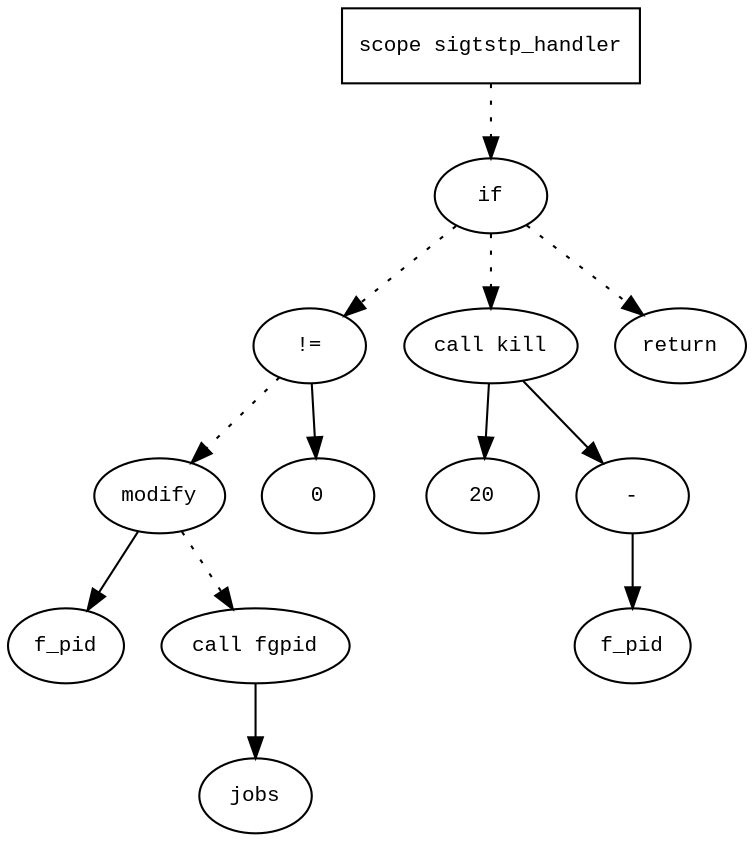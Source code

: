 digraph AST {
  graph [fontname="Times New Roman",fontsize=10];
  node  [fontname="Courier New",fontsize=10];
  edge  [fontname="Times New Roman",fontsize=10];

  node1 [label="scope sigtstp_handler",shape=box];
  node2 [label="if",shape=ellipse];
  node1 -> node2 [style=dotted];
  node3 [label="!=",shape=ellipse];
  node4 [label="modify",shape=ellipse];
  node5 [label="f_pid",shape=ellipse];
  node4 -> node5;
  node6 [label="call fgpid",shape=ellipse];
  node7 [label="jobs",shape=ellipse];
  node6 -> node7;
  node4 -> node6 [style=dotted];
  node3 -> node4 [style=dotted];
  node8 [label="0",shape=ellipse];
  node3 -> node8;
  node2 -> node3 [style=dotted];
  node9 [label="call kill",shape=ellipse];
  node10 [label="20",shape=ellipse];
  node9 -> node10;
  node11 [label="-",shape=ellipse];
  node12 [label="f_pid",shape=ellipse];
  node11 -> node12;
  node9 -> node11;
  node2 -> node9 [style=dotted];
  node13 [label="return",shape=ellipse];
  node2 -> node13 [style=dotted];
} 